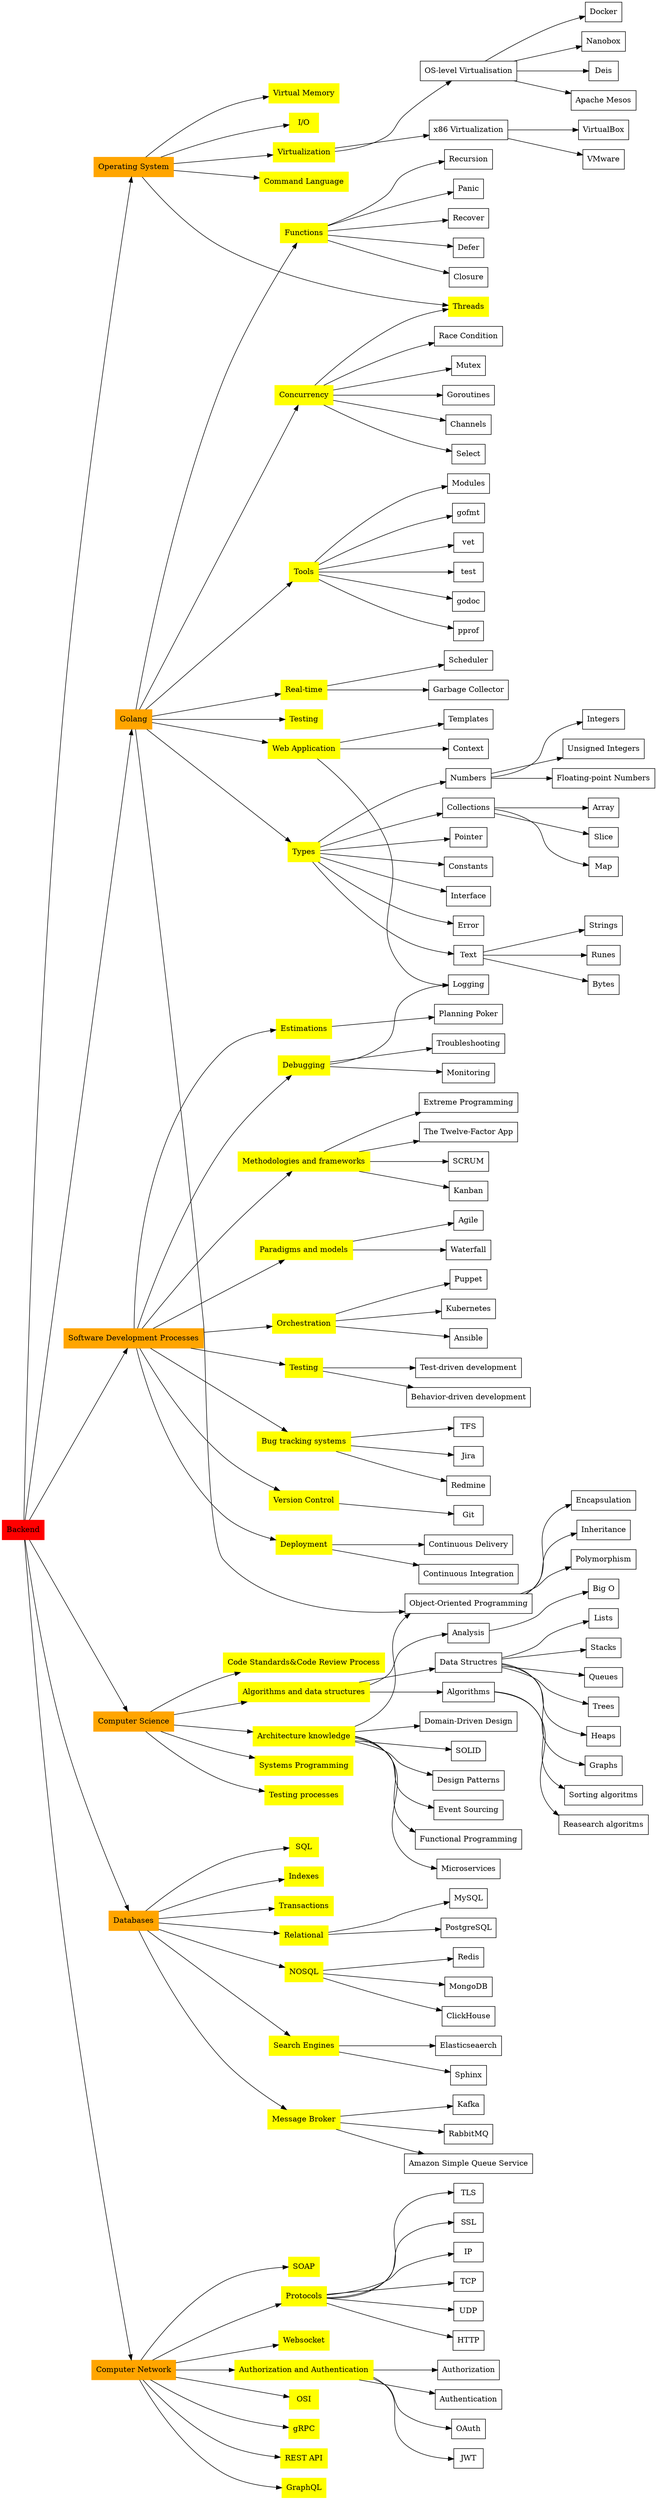 // This roadmap is written in DOT language

digraph backend {
    rankdir="LR";
    node [shape=box];

    backend [label="Backend", color="red", style="filled"];
    backend -> {
        node [color="orange", style="filled"];

        cs          [label="Computer Science"];
        go          [label="Golang"];
        db          [label="Databases"];
        networks    [label="Computer Network"];
        os          [label="Operating System"];
        development [label="Software Development Processes"];
    }

    // Computer Science
    subgraph cs {
        cs -> {
            node [color="yellow", style="filled"];

            cs_architecture [label="Architecture knowledge"];
            cs_code         [label="Code Standards&Code Review Process"];
            cs_algorithms   [label="Algorithms and data structures"];
            cs_systems      [label="Systems Programming"];
            cs_testing      [label="Testing processes"];
        }

        cs_algorithms -> {
            cs_algorithms_analysis   [label="Analysis"];
            cs_algorithms_structures [label="Data Structres"];
            cs_algorithms_algorithms [label="Algorithms"];
        }

        cs_algorithms_analysis -> {
            cs_algorithms_analysis_bigo [label="Big O"];
        }

        cs_algorithms_structures -> {
            cs_algorithms_structures_lists  [label="Lists"];
            cs_algorithms_structures_stacks [label="Stacks"];
            cs_algorithms_structures_queues [label="Queues"];
            cs_algorithms_structures_trees  [label="Trees"];
            cs_algorithms_structures_heaps  [label="Heaps"];
            cs_algorithms_structures_graphs [label="Graphs"];
        }

        cs_algorithms_algorithms -> {
            cs_algorithms_structures_sorting  [label="Sorting algoritms"];
            cs_algorithms_structures_research [label="Reasearch algoritms"];
        }

        cs_architecture -> {
            cs_architecture_microservices [label="Microservices"];
            cs_architecture_ddd           [label="Domain-Driven Design"];
            cs_architecture_solid         [label="SOLID"];
            cs_architecture_patterns      [label="Design Patterns"];
            cs_architecture_event         [label="Event Sourcing"];
            cs_architecture_oop           [label="Object-Oriented Programming"];
            cs_architecture_func          [label="Functional Programming"];
        }

        cs_architecture_oop -> {
            cs_architecture_oop_encapsulation [label="Encapsulation"];
            cs_architecture_oop_inheritance   [label="Inheritance"];
            cs_architecture_oop_polymorphism  [label="Polymorphism"];
        }
    }

    // Software Development Processes
    subgraph development {
        development -> {
            node [color="yellow", style="filled"];

            development_paradigms     [label="Paradigms and models"];
            development_methodologies [label="Methodologies and frameworks"];
            development_testing       [label="Testing"];
            development_trackers      [label="Bug tracking systems"];
            development_version       [label="Version Control"];
            development_deployment    [label="Deployment"];
            development_estimation    [label="Estimations"];
            development_debugging     [label="Debugging"];
            development_orchestration [label="Orchestration"];
        }
    }

    development_orchestration -> {
        development_orchestration_ansible [label="Ansible"];
        development_orchestration_puppet  [label="Puppet"];
        development_orchestration_k8s     [label="Kubernetes"];
    }

    development_debugging -> {
        development_debugging_troubleshooting [label="Troubleshooting"];
        development_debugging_logging         [label="Logging"];
        development_debugging_monitoring      [label="Monitoring"];
    }

    development_testing -> {
        development_testing_tdd [label="Test-driven development"];
        development_testing_bdd [label="Behavior-driven development"];
    }

    development_trackers -> {
        development_trackers_jira    [label="Jira"]
        development_trackers_redmine [label="Redmine"]
        development_trackers_tfs     [label="TFS"]
    }

    development_version -> {
        development_version_git [label="Git"]
    }

    development_deployment -> {
        development_deployment_ci [label="Continuous Integration"];
        development_deployment_cd [label="Continuous Delivery"];
    }

    development_paradigms -> {
        management_paradigms_agile     [label="Agile", URL="https://agilemanifesto.org"];
        management_paradigms_waterfall [label="Waterfall"];
    }

    development_methodologies -> {
        development_methodologies_scrum     [label="SCRUM"];
        development_methodologies_kanban    [label="Kanban"];
        development_methodologies_xp        [label="Extreme Programming"];
        development_methodologies_12factors [label="The Twelve-Factor App", URL="https://12factor.net"];
    }

    development_estimation -> {
        management_estimation_poker [label="Planning Poker"];
    }

    // Operating System
    subgraph os {
        os -> {
            node [color="yellow", style="filled"];

            os_virtual_memory [label="Virtual Memory"];
            os_threads        [label="Threads"];
            os_io             [label="I/O"];
            os_virtualization [label="Virtualization"]
            os_shell          [label="Command Language"]
        }

        os_virtualization -> {
            os_virtualization_level [label="OS-level Virtualisation"]
            os_virtualization_x86   [label="x86 Virtualization"]
        }

        os_virtualization_level -> {
            os_virtualization_level_docker  [label="Docker"];
            os_virtualization_level_nanobox [label="Nanobox"];
            os_virtualization_level_deis    [label="Deis"];
            os_virtualization_level_mesos   [label="Apache Mesos"];
        }

        os_virtualization_x86 -> {
            os_virtualization_x86_virtualbox [label="VirtualBox"];
            os_virtualization_x86_vmware     [label="VMware"];
        }
    }

    // Golang
    subgraph go {
        go -> {
            node [color="yellow", style="filled"];

            go_types       [label="Types"];
            go_function    [label="Functions"];
            go_concurrency [label="Concurrency"];
            go_tools       [label="Tools", URL="https://golang.org/cmd/"];
            go_testing     [label="Testing"];
            go_realtime    [label="Real-time"];
            go_app         [label="Web Application"];
            cs_architecture_oop;
        };

        go_types -> {
            go_types_text        [label="Text"];
            go_types_numbers     [label="Numbers"];
            go_types_collections [label="Collections"];
            go_types_pointer     [label="Pointer"];
            go_types_constant    [label="Constants"];
            go_types_interface   [label="Interface"];
            go_types_error       [label="Error"];
        };

        go_types_text -> {
            go_types_text_strings [label="Strings"];
            go_types_text_runes   [label="Runes"];
            go_types_text_bytes   [label="Bytes"];
        };

        go_types_numbers -> {
            go_types_numbers_int   [label="Integers"];
            go_types_numbers_uint  [label="Unsigned Integers"];
            go_types_numbers_float [label="Floating-point Numbers"];
        };

        go_types_collections -> {
            go_types_collections_array [label="Array"];
            go_types_collections_slice [label="Slice", URL="https://blog.golang.org/go-slices-usage-and-internals"];
            go_types_collections_map   [label="Map", URL="https://blog.golang.org/go-maps-in-action"];
        };

        go_function -> {
            go_function_closure   [label="Closure"];
            go_function_recursion [label="Recursion"];
            go_function_panic     [label="Panic"];
            go_function_recover   [label="Recover"];
            go_function_defer     [label="Defer"];
        }

        go_concurrency -> {
            go_concurrency_goroutine [label="Goroutines"];
            go_concurrency_channels  [label="Channels"];
            go_concurrency_select    [label="Select"];
            go_concurrency_race      [label="Race Condition"];
            go_concurrency_mutex     [label="Mutex"];
            os_threads;
        }

        go_tools -> {
            go_tool_fmt     [label="gofmt", URL="https://golang.org/cmd/gofmt/"];
            go_tool_vet     [label="vet", URL="https://golang.org/cmd/vet/"];
            go_tool_test    [label="test"];
            go_tool_doc     [label="godoc"];
            go_tool_pprof   [label="pprof", URL="https://blog.golang.org/profiling-go-programs"];
            go_tool_modules [label="Modules", URL="https://github.com/golang/go/wiki/Modules"];
        }

        go_realtime -> {
            go_realtime_gc        [label="Garbage Collector"];
            go_realtime_scheduler [label="Scheduler"];
        }

        go_app -> {
            go_app_context   [label="Context"];
            go_app_templates [label="Templates"];
            development_debugging_logging;
        }
    }

    // Databases
    subgraph db {
        db -> {
            node [color="yellow", style="filled"];

            db_sql            [label="SQL"];
            db_indexes        [label="Indexes"];
            db_transactions   [label="Transactions"];
            db_relational     [label="Relational"];
            db_nosql          [label="NOSQL", URL="https://martinfowler.com/nosql.html"];
            db_search         [label="Search Engines"];
            db_message_broker [label="Message Broker"];
        }

        db_message_broker -> {
            db_message_broker_kafka  [label="Kafka"];
            db_message_broker_rabbit [label="RabbitMQ"];
            db_message_broker_sqs    [label="Amazon Simple Queue Service"];
        }

        db_relational -> {
            db_relational_mysql   [label="MySQL"];
            db_relational_postgre [label="PostgreSQL"];
        }

        db_nosql -> {
            db_nosql_redis      [label="Redis"];
            db_nosql_mongo      [label="MongoDB"];
            db_nosql_clickhouse [label="ClickHouse"];
        }

        db_search -> {
            db_search_elasticseaerch [label="Elasticseaerch"];
            db_search_sphinx         [label="Sphinx"];
        }
    }

    // Computer network
    subgraph networks {
        networks -> {
            node [color="yellow", style="filled"];

            networks_osi       [label="OSI"];
            networks_grpc      [label="gRPC"];
            networks_restapi   [label="REST API"];
            networks_graphql   [label="GraphQL"];
            networks_soap      [label="SOAP"];
            networks_protocols [label="Protocols"];
            networks_websocket [label="Websocket"];
            networks_auth      [label="Authorization and Authentication"];
        }

        networks_protocols -> {
            networks_protocols_IP   [label="IP"];
            networks_protocols_TCP  [label="TCP"];
            networks_protocols_UDP  [label="UDP"];
            networks_protocols_HTTP [label="HTTP"];
            networks_protocols_TLS  [label="TLS"];
            networks_protocols_SSL  [label="SSL"];
        }

        networks_auth -> {
            networks_auth_authorization  [label="Authorization"];
            networks_auth_authentication [label="Authentication"];
            networks_auth_oauth          [label="OAuth"];
            networks_auth_jwt            [label="JWT"];
        }
    }
}